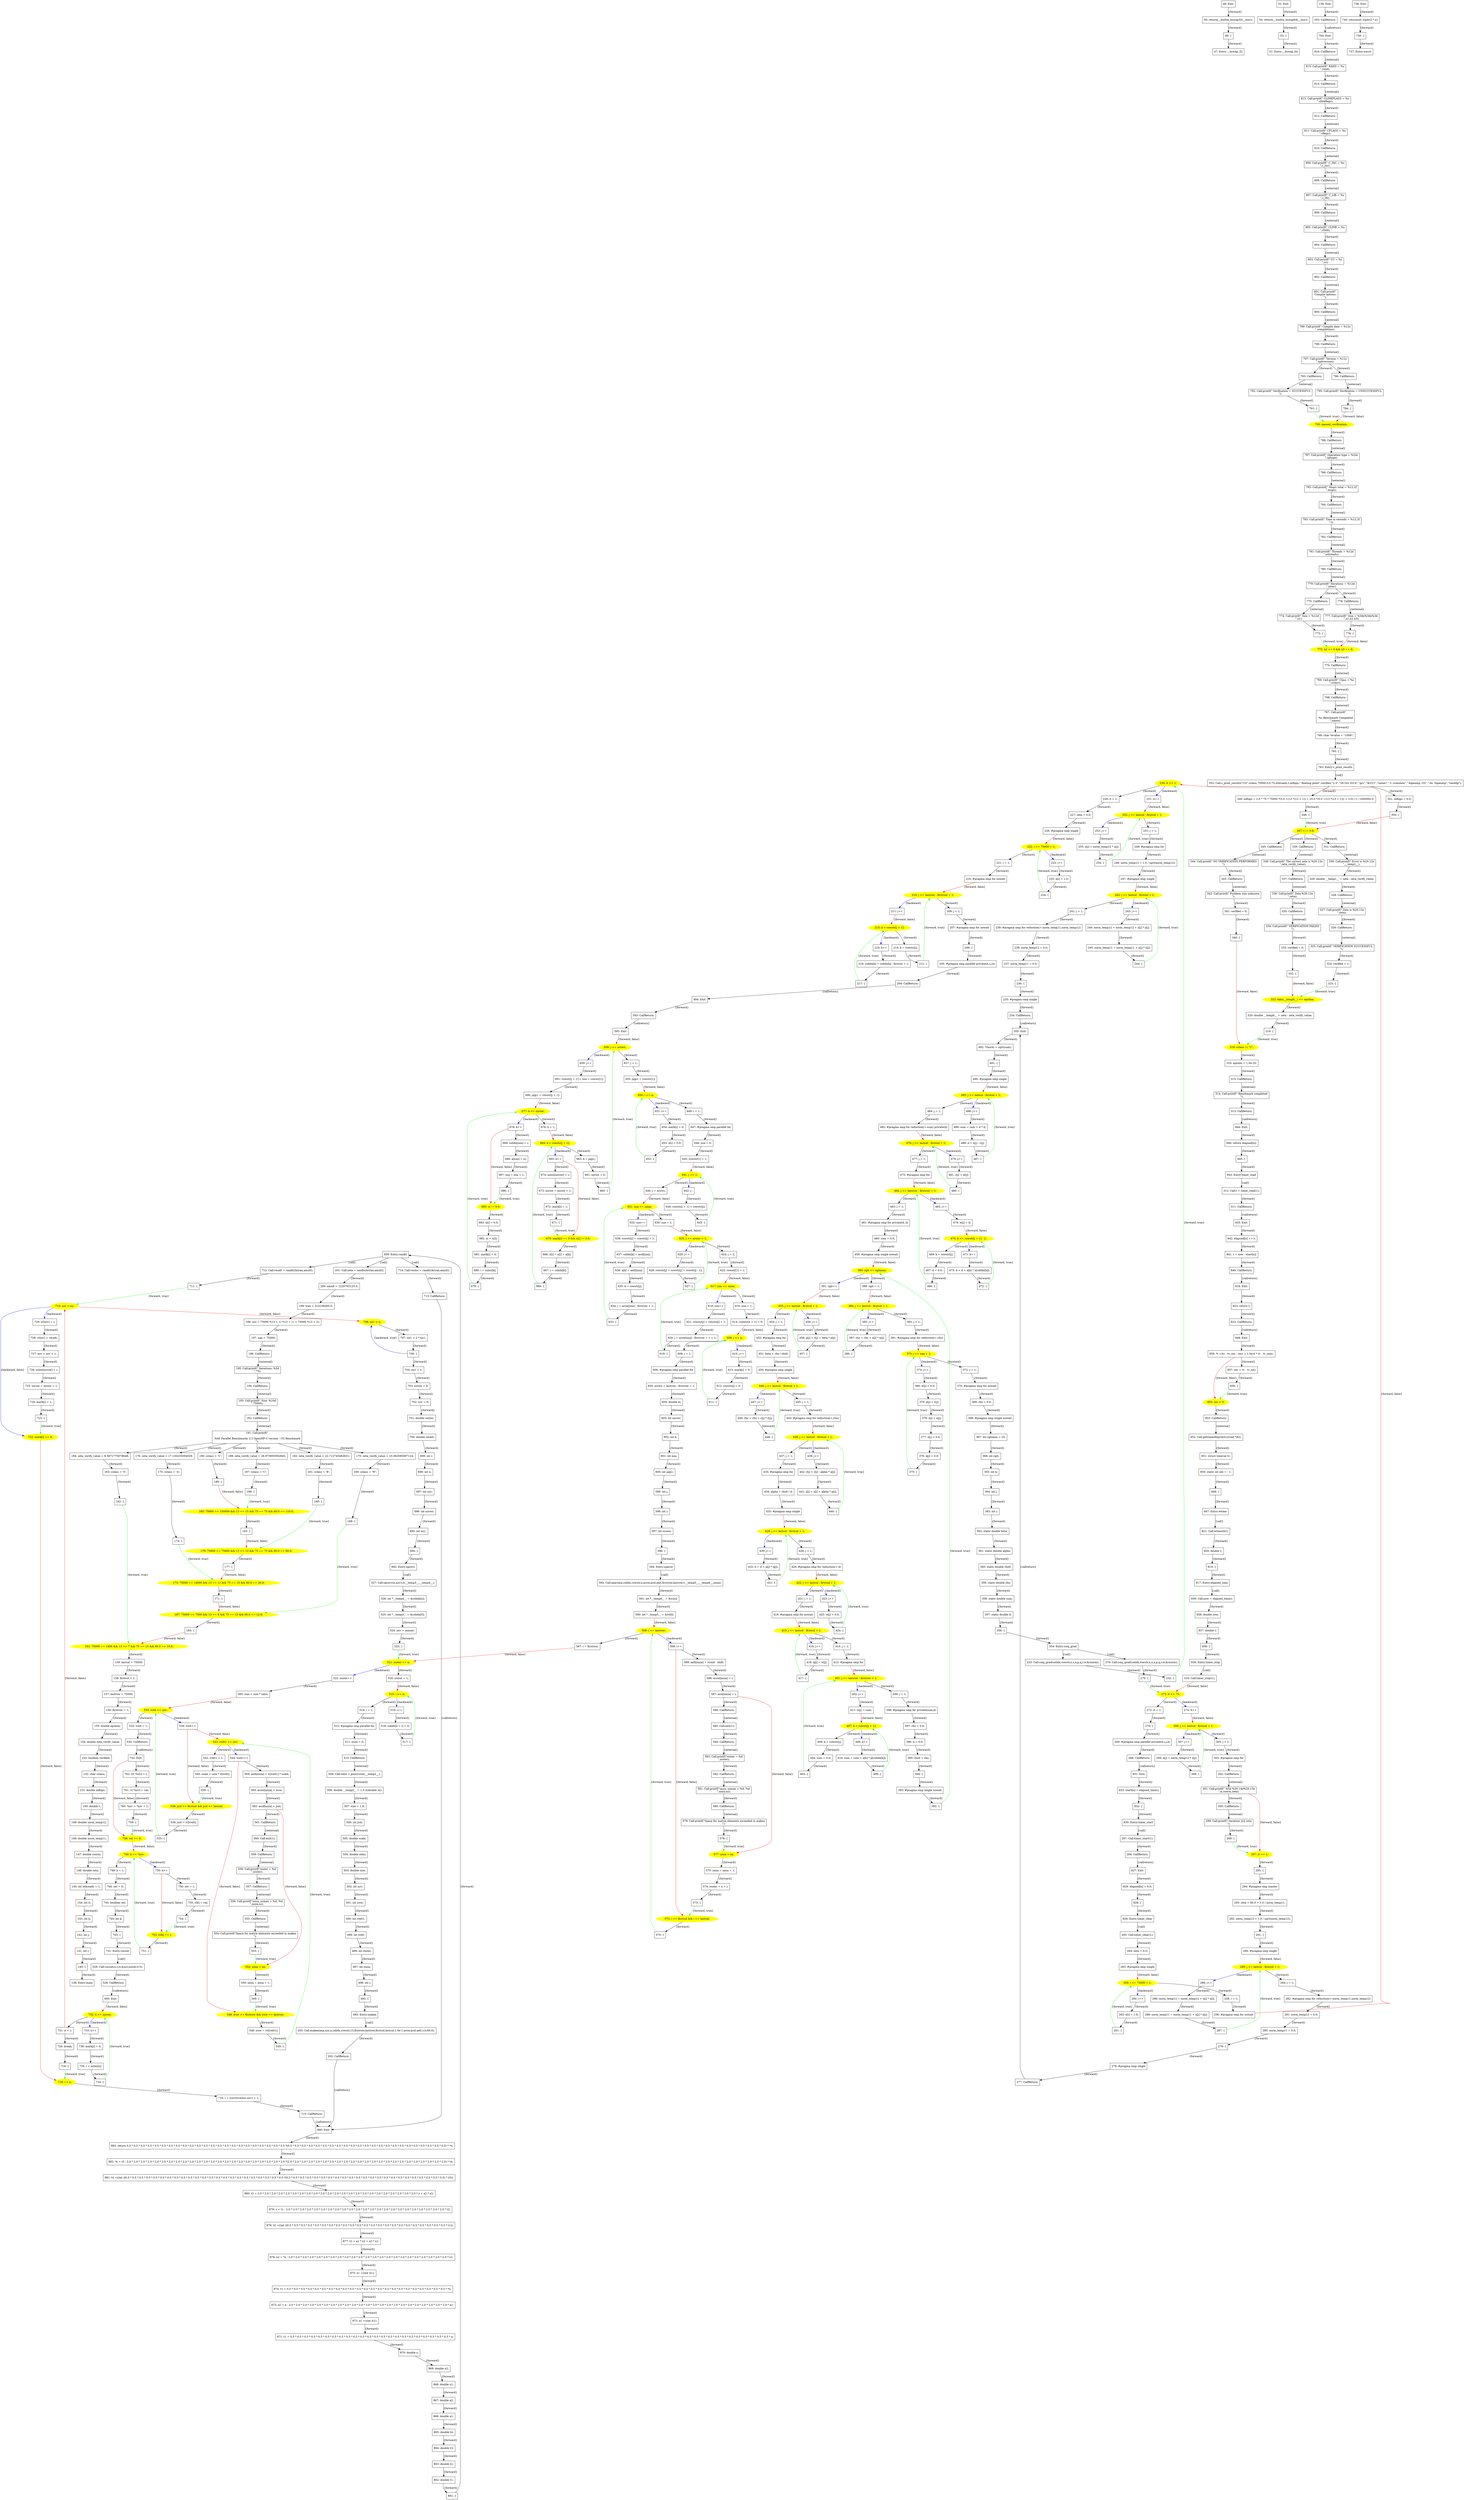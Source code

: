 digraph G {
47 [label="47: Entry:__bswap_32" shape=box ];
48 [label="48: Exit:" shape=box ];
49 [label="49: {" shape=box ];
50 [label="50: return(__builtin_bswap32(__bsx));" shape=box ];
51 [label="51: Entry:__bswap_64" shape=box ];
52 [label="52: Exit:" shape=box ];
53 [label="53: {" shape=box ];
54 [label="54: return(__builtin_bswap64(__bsx));" shape=box ];
138 [label="138: Entry:main" shape=box ];
139 [label="139: Exit:" shape=box ];
140 [label="140: {" shape=box ];
141 [label="141: int i;" shape=box ];
142 [label="142: int j;" shape=box ];
143 [label="143: int k;" shape=box ];
144 [label="144: int it;" shape=box ];
145 [label="145: int nthreads = 1;" shape=box ];
146 [label="146: double zeta;" shape=box ];
147 [label="147: double rnorm;" shape=box ];
148 [label="148: double norm_temp11;" shape=box ];
149 [label="149: double norm_temp12;" shape=box ];
150 [label="150: double t;" shape=box ];
151 [label="151: double mflops;" shape=box ];
152 [label="152: char cclass;" shape=box ];
153 [label="153: boolean verified;" shape=box ];
154 [label="154: double zeta_verify_value;" shape=box ];
155 [label="155: double epsilon;" shape=box ];
156 [label="156: firstrow = 1;" shape=box ];
157 [label="157: lastrow = 75000;" shape=box ];
158 [label="158: firstcol = 1;" shape=box ];
159 [label="159: lastcol = 75000;" shape=box ];
161 [label="161: 75000 == 1400 && 13 == 7 && 75 == 15 && 60.0 == 10.0;" shape=oval style=filled color=yellow ];
162 [label="162: {" shape=box ];
163 [label="163: cclass = 'S';" shape=box ];
164 [label="164: zeta_verify_value = 8.5971775078648;" shape=box ];
165 [label="165: {" shape=box ];
167 [label="167: 75000 == 7000 && 13 == 8 && 75 == 15 && 60.0 == 12.0;" shape=oval style=filled color=yellow ];
168 [label="168: {" shape=box ];
169 [label="169: cclass = 'W';" shape=box ];
170 [label="170: zeta_verify_value = 10.362595087124;" shape=box ];
171 [label="171: {" shape=box ];
173 [label="173: 75000 == 14000 && 13 == 11 && 75 == 15 && 60.0 == 20.0;" shape=oval style=filled color=yellow ];
174 [label="174: {" shape=box ];
175 [label="175: cclass = 'A';" shape=box ];
176 [label="176: zeta_verify_value = 17.130235054029;" shape=box ];
177 [label="177: {" shape=box ];
179 [label="179: 75000 == 75000 && 13 == 13 && 75 == 75 && 60.0 == 60.0;" shape=oval style=filled color=yellow ];
180 [label="180: {" shape=box ];
181 [label="181: cclass = 'B';" shape=box ];
182 [label="182: zeta_verify_value = 22.712745482631;" shape=box ];
183 [label="183: {" shape=box ];
185 [label="185: 75000 == 150000 && 13 == 15 && 75 == 75 && 60.0 == 110.0;" shape=oval style=filled color=yellow ];
186 [label="186: {" shape=box ];
187 [label="187: cclass = 'C';" shape=box ];
188 [label="188: zeta_verify_value = 28.973605592845;" shape=box ];
189 [label="189: {" shape=box ];
190 [label="190: cclass = 'U';" shape=box ];
191 [label="191: Call:printf(\"\n\n NAS Parallel Benchmarks 2.3 OpenMP C version - CG Benchmark\n\");" shape=box ];
192 [label="192: CallReturn:" shape=box ];
193 [label="193: Call:printf(\" Size: %10d\n\",75000);" shape=box ];
194 [label="194: CallReturn:" shape=box ];
195 [label="195: Call:printf(\" Iterations: %5d\n\",75);" shape=box ];
196 [label="196: CallReturn:" shape=box ];
197 [label="197: naa = 75000;" shape=box ];
198 [label="198: nzz = 75000 *(13 + 1) *(13 + 1) + 75000 *(13 + 2);" shape=box ];
199 [label="199: tran = 314159265.0;" shape=box ];
200 [label="200: amult = 1220703125.0;" shape=box ];
201 [label="201: Call:zeta = randlc(&tran,amult);" shape=box ];
202 [label="202: CallReturn:" shape=box ];
203 [label="203: Call:makea(naa,nzz,a,colidx,rowstr,13,firstrow,lastrow,firstcol,lastcol,1.0e-1,arow,acol,aelt,v,iv,60.0);" shape=box ];
204 [label="204: CallReturn:" shape=box ];
205 [label="205: #pragma omp parallel private(it,i,j,k)" shape=box ];
206 [label="206: {" shape=box ];
207 [label="207: #pragma omp for nowait" shape=box ];
209 [label="209: j = 1;" shape=box ];
210 [label="210: j <= lastrow - firstrow + 1;" shape=oval style=filled color=yellow ];
211 [label="211: j++" shape=box ];
212 [label="212: {" shape=box ];
214 [label="214: k = rowstr[j];" shape=box ];
215 [label="215: k < rowstr[j + 1];" shape=oval style=filled color=yellow ];
216 [label="216: k++" shape=box ];
217 [label="217: {" shape=box ];
218 [label="218: colidx[k] = colidx[k] - firstcol + 1;" shape=box ];
219 [label="219: #pragma omp for nowait" shape=box ];
221 [label="221: i = 1;" shape=box ];
222 [label="222: i <= 75000 + 1;" shape=oval style=filled color=yellow ];
223 [label="223: i++" shape=box ];
224 [label="224: {" shape=box ];
225 [label="225: x[i] = 1.0;" shape=box ];
226 [label="226: #pragma omp single" shape=box ];
227 [label="227: zeta = 0.0;" shape=box ];
229 [label="229: it = 1;" shape=box ];
230 [label="230: it <= 1;" shape=oval style=filled color=yellow ];
231 [label="231: it++" shape=box ];
232 [label="232: {" shape=box ];
233 [label="233: Call:conj_grad(colidx,rowstr,x,z,a,p,q,r,w,&rnorm);" shape=box ];
234 [label="234: CallReturn:" shape=box ];
235 [label="235: #pragma omp single" shape=box ];
236 [label="236: {" shape=box ];
237 [label="237: norm_temp11 = 0.0;" shape=box ];
238 [label="238: norm_temp12 = 0.0;" shape=box ];
239 [label="239: #pragma omp for reduction(+:norm_temp11,norm_temp12)" shape=box ];
241 [label="241: j = 1;" shape=box ];
242 [label="242: j <= lastcol - firstcol + 1;" shape=oval style=filled color=yellow ];
243 [label="243: j++" shape=box ];
244 [label="244: {" shape=box ];
245 [label="245: norm_temp11 = norm_temp11 + x[j] * z[j];" shape=box ];
246 [label="246: norm_temp12 = norm_temp12 + z[j] * z[j];" shape=box ];
247 [label="247: #pragma omp single" shape=box ];
248 [label="248: norm_temp12 = 1.0 / sqrt(norm_temp12);" shape=box ];
249 [label="249: #pragma omp for" shape=box ];
251 [label="251: j = 1;" shape=box ];
252 [label="252: j <= lastcol - firstcol + 1;" shape=oval style=filled color=yellow ];
253 [label="253: j++" shape=box ];
254 [label="254: {" shape=box ];
255 [label="255: x[j] = norm_temp12 * z[j];" shape=box ];
256 [label="256: #pragma omp for nowait" shape=box ];
258 [label="258: i = 1;" shape=box ];
259 [label="259: i <= 75000 + 1;" shape=oval style=filled color=yellow ];
260 [label="260: i++" shape=box ];
261 [label="261: {" shape=box ];
262 [label="262: x[i] = 1.0;" shape=box ];
263 [label="263: #pragma omp single" shape=box ];
264 [label="264: zeta = 0.0;" shape=box ];
265 [label="265: Call:timer_clear(1);" shape=box ];
266 [label="266: CallReturn:" shape=box ];
267 [label="267: Call:timer_start(1);" shape=box ];
268 [label="268: CallReturn:" shape=box ];
269 [label="269: #pragma omp parallel private(it,i,j,k)" shape=box ];
270 [label="270: {" shape=box ];
272 [label="272: it = 1;" shape=box ];
273 [label="273: it <= 75;" shape=oval style=filled color=yellow ];
274 [label="274: it++" shape=box ];
275 [label="275: {" shape=box ];
276 [label="276: Call:conj_grad(colidx,rowstr,x,z,a,p,q,r,w,&rnorm);" shape=box ];
277 [label="277: CallReturn:" shape=box ];
278 [label="278: #pragma omp single" shape=box ];
279 [label="279: {" shape=box ];
280 [label="280: norm_temp11 = 0.0;" shape=box ];
281 [label="281: norm_temp12 = 0.0;" shape=box ];
282 [label="282: #pragma omp for reduction(+:norm_temp11,norm_temp12)" shape=box ];
284 [label="284: j = 1;" shape=box ];
285 [label="285: j <= lastcol - firstcol + 1;" shape=oval style=filled color=yellow ];
286 [label="286: j++" shape=box ];
287 [label="287: {" shape=box ];
288 [label="288: norm_temp11 = norm_temp11 + x[j] * z[j];" shape=box ];
289 [label="289: norm_temp12 = norm_temp12 + z[j] * z[j];" shape=box ];
290 [label="290: #pragma omp single" shape=box ];
291 [label="291: {" shape=box ];
292 [label="292: norm_temp12 = 1.0 / sqrt(norm_temp12);" shape=box ];
293 [label="293: zeta = 60.0 + 1.0 / norm_temp11;" shape=box ];
294 [label="294: #pragma omp master" shape=box ];
295 [label="295: {" shape=box ];
297 [label="297: it == 1;" shape=oval style=filled color=yellow ];
298 [label="298: {" shape=box ];
299 [label="299: Call:printf(\" iteration ||r|| zeta\n\");" shape=box ];
300 [label="300: CallReturn:" shape=box ];
301 [label="301: Call:printf(\" %5d %20.14e%20.13e\n\",it,rnorm,zeta);" shape=box ];
302 [label="302: CallReturn:" shape=box ];
303 [label="303: #pragma omp for" shape=box ];
305 [label="305: j = 1;" shape=box ];
306 [label="306: j <= lastcol - firstcol + 1;" shape=oval style=filled color=yellow ];
307 [label="307: j++" shape=box ];
308 [label="308: {" shape=box ];
309 [label="309: x[j] = norm_temp12 * z[j];" shape=box ];
310 [label="310: Call:timer_stop(1);" shape=box ];
311 [label="311: CallReturn:" shape=box ];
312 [label="312: Call:t = timer_read(1);" shape=box ];
313 [label="313: CallReturn:" shape=box ];
314 [label="314: Call:printf(\" Benchmark completed\n\");" shape=box ];
315 [label="315: CallReturn:" shape=box ];
316 [label="316: epsilon = 1.0e-10;" shape=box ];
318 [label="318: cclass != 'U';" shape=oval style=filled color=yellow ];
319 [label="319: {" shape=box ];
320 [label="320: double __temp0__ = zeta - zeta_verify_value;" shape=box ];
322 [label="322: fabs(__temp0__) <= epsilon;" shape=oval style=filled color=yellow ];
323 [label="323: {" shape=box ];
324 [label="324: verified = 1;" shape=box ];
325 [label="325: Call:printf(\" VERIFICATION SUCCESSFUL\n\");" shape=box ];
326 [label="326: CallReturn:" shape=box ];
327 [label="327: Call:printf(\" Zeta is %20.12e\n\",zeta);" shape=box ];
328 [label="328: CallReturn:" shape=box ];
329 [label="329: double __temp1__ = zeta - zeta_verify_value;" shape=box ];
330 [label="330: Call:printf(\" Error is %20.12e\n\",__temp1__);" shape=box ];
331 [label="331: CallReturn:" shape=box ];
332 [label="332: {" shape=box ];
333 [label="333: verified = 0;" shape=box ];
334 [label="334: Call:printf(\" VERIFICATION FAILED\n\");" shape=box ];
335 [label="335: CallReturn:" shape=box ];
336 [label="336: Call:printf(\" Zeta %20.12e\n\",zeta);" shape=box ];
337 [label="337: CallReturn:" shape=box ];
338 [label="338: Call:printf(\" The correct zeta is %20.12e\n\",zeta_verify_value);" shape=box ];
339 [label="339: CallReturn:" shape=box ];
340 [label="340: {" shape=box ];
341 [label="341: verified = 0;" shape=box ];
342 [label="342: Call:printf(\" Problem size unknown\n\");" shape=box ];
343 [label="343: CallReturn:" shape=box ];
344 [label="344: Call:printf(\" NO VERIFICATION PERFORMED\n\");" shape=box ];
345 [label="345: CallReturn:" shape=box ];
347 [label="347: t != 0.0;" shape=oval style=filled color=yellow ];
348 [label="348: {" shape=box ];
349 [label="349: mflops = 2.0 * 75 * 75000 *(3.0 +(13 *(13 + 1)) + 25.0 *(5.0 +(13 *(13 + 1))) + 3.0) / t / 1000000.0;" shape=box ];
350 [label="350: {" shape=box ];
351 [label="351: mflops = 0.0;" shape=box ];
352 [label="352: Call:c_print_results(\"CG\",cclass,75000,0,0,75,nthreads,t,mflops,\" floating point\",verified,\"2.3\",\"28 Oct 2014\",\"gcc\",\"$(CC)\",\"(none)\",\"-I../common\",\"-fopenmp -O2\",\"-lm -fopenmp\",\"randdp\");" shape=box ];
353 [label="353: CallReturn:" shape=box ];
354 [label="354: Entry:conj_grad" shape=box ];
355 [label="355: Exit:" shape=box ];
356 [label="356: {" shape=box ];
357 [label="357: static double d;" shape=box ];
358 [label="358: static double sum;" shape=box ];
359 [label="359: static double rho;" shape=box ];
360 [label="360: static double rho0;" shape=box ];
361 [label="361: static double alpha;" shape=box ];
362 [label="362: static double beta;" shape=box ];
363 [label="363: int i;" shape=box ];
364 [label="364: int j;" shape=box ];
365 [label="365: int k;" shape=box ];
366 [label="366: int cgit;" shape=box ];
367 [label="367: int cgitmax = 25;" shape=box ];
368 [label="368: #pragma omp single nowait" shape=box ];
369 [label="369: rho = 0.0;" shape=box ];
370 [label="370: #pragma omp for nowait" shape=box ];
372 [label="372: j = 1;" shape=box ];
373 [label="373: j <= naa + 1;" shape=oval style=filled color=yellow ];
374 [label="374: j++" shape=box ];
375 [label="375: {" shape=box ];
376 [label="376: q[j] = 0.0;" shape=box ];
377 [label="377: z[j] = 0.0;" shape=box ];
378 [label="378: r[j] = x[j];" shape=box ];
379 [label="379: p[j] = r[j];" shape=box ];
380 [label="380: w[j] = 0.0;" shape=box ];
381 [label="381: #pragma omp for reduction(+:rho)" shape=box ];
383 [label="383: j = 1;" shape=box ];
384 [label="384: j <= lastcol - firstcol + 1;" shape=oval style=filled color=yellow ];
385 [label="385: j++" shape=box ];
386 [label="386: {" shape=box ];
387 [label="387: rho = rho + x[j] * x[j];" shape=box ];
389 [label="389: cgit = 1;" shape=box ];
390 [label="390: cgit <= cgitmax;" shape=oval style=filled color=yellow ];
391 [label="391: cgit++" shape=box ];
392 [label="392: {" shape=box ];
393 [label="393: #pragma omp single nowait" shape=box ];
394 [label="394: {" shape=box ];
395 [label="395: rho0 = rho;" shape=box ];
396 [label="396: d = 0.0;" shape=box ];
397 [label="397: rho = 0.0;" shape=box ];
398 [label="398: #pragma omp for private(sum,k)" shape=box ];
400 [label="400: j = 1;" shape=box ];
401 [label="401: j <= lastrow - firstrow + 1;" shape=oval style=filled color=yellow ];
402 [label="402: j++" shape=box ];
403 [label="403: {" shape=box ];
404 [label="404: sum = 0.0;" shape=box ];
406 [label="406: k = rowstr[j];" shape=box ];
407 [label="407: k < rowstr[j + 1];" shape=oval style=filled color=yellow ];
408 [label="408: k++" shape=box ];
409 [label="409: {" shape=box ];
410 [label="410: sum = sum + a[k] * p[colidx[k]];" shape=box ];
411 [label="411: w[j] = sum;" shape=box ];
412 [label="412: #pragma omp for" shape=box ];
414 [label="414: j = 1;" shape=box ];
415 [label="415: j <= lastcol - firstcol + 1;" shape=oval style=filled color=yellow ];
416 [label="416: j++" shape=box ];
417 [label="417: {" shape=box ];
418 [label="418: q[j] = w[j];" shape=box ];
419 [label="419: #pragma omp for nowait" shape=box ];
421 [label="421: j = 1;" shape=box ];
422 [label="422: j <= lastcol - firstcol + 1;" shape=oval style=filled color=yellow ];
423 [label="423: j++" shape=box ];
424 [label="424: {" shape=box ];
425 [label="425: w[j] = 0.0;" shape=box ];
426 [label="426: #pragma omp for reduction(+:d)" shape=box ];
428 [label="428: j = 1;" shape=box ];
429 [label="429: j <= lastcol - firstcol + 1;" shape=oval style=filled color=yellow ];
430 [label="430: j++" shape=box ];
431 [label="431: {" shape=box ];
432 [label="432: d = d + p[j] * q[j];" shape=box ];
433 [label="433: #pragma omp single" shape=box ];
434 [label="434: alpha = rho0 / d;" shape=box ];
435 [label="435: #pragma omp for" shape=box ];
437 [label="437: j = 1;" shape=box ];
438 [label="438: j <= lastcol - firstcol + 1;" shape=oval style=filled color=yellow ];
439 [label="439: j++" shape=box ];
440 [label="440: {" shape=box ];
441 [label="441: z[j] = z[j] + alpha * p[j];" shape=box ];
442 [label="442: r[j] = r[j] - alpha * q[j];" shape=box ];
443 [label="443: #pragma omp for reduction(+:rho)" shape=box ];
445 [label="445: j = 1;" shape=box ];
446 [label="446: j <= lastcol - firstcol + 1;" shape=oval style=filled color=yellow ];
447 [label="447: j++" shape=box ];
448 [label="448: {" shape=box ];
449 [label="449: rho = rho + r[j] * r[j];" shape=box ];
450 [label="450: #pragma omp single" shape=box ];
451 [label="451: beta = rho / rho0;" shape=box ];
452 [label="452: #pragma omp for" shape=box ];
454 [label="454: j = 1;" shape=box ];
455 [label="455: j <= lastcol - firstcol + 1;" shape=oval style=filled color=yellow ];
456 [label="456: j++" shape=box ];
457 [label="457: {" shape=box ];
458 [label="458: p[j] = r[j] + beta * p[j];" shape=box ];
459 [label="459: #pragma omp single nowait" shape=box ];
460 [label="460: sum = 0.0;" shape=box ];
461 [label="461: #pragma omp for private(d, k)" shape=box ];
463 [label="463: j = 1;" shape=box ];
464 [label="464: j <= lastrow - firstrow + 1;" shape=oval style=filled color=yellow ];
465 [label="465: j++" shape=box ];
466 [label="466: {" shape=box ];
467 [label="467: d = 0.0;" shape=box ];
469 [label="469: k = rowstr[j];" shape=box ];
470 [label="470: k <= rowstr[j + 1] - 1;" shape=oval style=filled color=yellow ];
471 [label="471: k++" shape=box ];
472 [label="472: {" shape=box ];
473 [label="473: d = d + a[k] * z[colidx[k]];" shape=box ];
474 [label="474: w[j] = d;" shape=box ];
475 [label="475: #pragma omp for" shape=box ];
477 [label="477: j = 1;" shape=box ];
478 [label="478: j <= lastcol - firstcol + 1;" shape=oval style=filled color=yellow ];
479 [label="479: j++" shape=box ];
480 [label="480: {" shape=box ];
481 [label="481: r[j] = w[j];" shape=box ];
482 [label="482: #pragma omp for reduction(+:sum) private(d)" shape=box ];
484 [label="484: j = 1;" shape=box ];
485 [label="485: j <= lastcol - firstcol + 1;" shape=oval style=filled color=yellow ];
486 [label="486: j++" shape=box ];
487 [label="487: {" shape=box ];
488 [label="488: d = x[j] - r[j];" shape=box ];
489 [label="489: sum = sum + d * d;" shape=box ];
490 [label="490: #pragma omp single" shape=box ];
491 [label="491: {" shape=box ];
492 [label="492: *rnorm = sqrt(sum);" shape=box ];
493 [label="493: Entry:makea" shape=box ];
494 [label="494: Exit:" shape=box ];
495 [label="495: {" shape=box ];
496 [label="496: int i;" shape=box ];
497 [label="497: int nnza;" shape=box ];
498 [label="498: int iouter;" shape=box ];
499 [label="499: int ivelt;" shape=box ];
500 [label="500: int ivelt1;" shape=box ];
501 [label="501: int irow;" shape=box ];
502 [label="502: int nzv;" shape=box ];
503 [label="503: double size;" shape=box ];
504 [label="504: double ratio;" shape=box ];
505 [label="505: double scale;" shape=box ];
506 [label="506: int jcol;" shape=box ];
507 [label="507: size = 1.0;" shape=box ];
508 [label="508: double __temp2__ = 1.0 /((double )n);" shape=box ];
509 [label="509: Call:ratio = pow(rcond,__temp2__);" shape=box ];
510 [label="510: CallReturn:" shape=box ];
511 [label="511: nnza = 0;" shape=box ];
512 [label="512: #pragma omp parallel for" shape=box ];
514 [label="514: i = 1;" shape=box ];
515 [label="515: i <= n;" shape=oval style=filled color=yellow ];
516 [label="516: i++" shape=box ];
517 [label="517: {" shape=box ];
518 [label="518: colidx[n + i] = 0;" shape=box ];
520 [label="520: iouter = 1;" shape=box ];
521 [label="521: iouter <= n;" shape=oval style=filled color=yellow ];
522 [label="522: iouter++" shape=box ];
523 [label="523: {" shape=box ];
524 [label="524: nzv = nonzer;" shape=box ];
525 [label="525: int *__temp3__ = &colidx[0];" shape=box ];
526 [label="526: int *__temp4__ = &colidx[n];" shape=box ];
527 [label="527: Call:sprnvc(n,nzv,v,iv,__temp3__,__temp4__);" shape=box ];
528 [label="528: CallReturn:" shape=box ];
529 [label="529: Call:vecset(n,v,iv,&nzv,iouter,0.5);" shape=box ];
530 [label="530: CallReturn:" shape=box ];
532 [label="532: ivelt = 1;" shape=box ];
533 [label="533: ivelt <= nzv;" shape=oval style=filled color=yellow ];
534 [label="534: ivelt++" shape=box ];
535 [label="535: {" shape=box ];
536 [label="536: jcol = iv[ivelt];" shape=box ];
538 [label="538: jcol >= firstcol && jcol <= lastcol;" shape=oval style=filled color=yellow ];
539 [label="539: {" shape=box ];
540 [label="540: scale = size * v[ivelt];" shape=box ];
542 [label="542: ivelt1 = 1;" shape=box ];
543 [label="543: ivelt1 <= nzv;" shape=oval style=filled color=yellow ];
544 [label="544: ivelt1++" shape=box ];
545 [label="545: {" shape=box ];
546 [label="546: irow = iv[ivelt1];" shape=box ];
548 [label="548: irow >= firstrow && irow <= lastrow;" shape=oval style=filled color=yellow ];
549 [label="549: {" shape=box ];
550 [label="550: nnza = nnza + 1;" shape=box ];
552 [label="552: nnza > nz;" shape=oval style=filled color=yellow ];
553 [label="553: {" shape=box ];
554 [label="554: Call:printf(\"Space for matrix elements exceeded in makea\n\");" shape=box ];
555 [label="555: CallReturn:" shape=box ];
556 [label="556: Call:printf(\"nnza, nzmax = %d, %d\n\",nnza,nz);" shape=box ];
557 [label="557: CallReturn:" shape=box ];
558 [label="558: Call:printf(\"iouter = %d\n\",iouter);" shape=box ];
559 [label="559: CallReturn:" shape=box ];
560 [label="560: Call:exit(1);" shape=box ];
561 [label="561: CallReturn:" shape=box ];
562 [label="562: acol[nnza] = jcol;" shape=box ];
563 [label="563: arow[nnza] = irow;" shape=box ];
564 [label="564: aelt[nnza] = v[ivelt1] * scale;" shape=box ];
565 [label="565: size = size * ratio;" shape=box ];
567 [label="567: i = firstrow;" shape=box ];
568 [label="568: i <= lastrow;" shape=oval style=filled color=yellow ];
569 [label="569: i++" shape=box ];
570 [label="570: {" shape=box ];
572 [label="572: i >= firstcol && i <= lastcol;" shape=oval style=filled color=yellow ];
573 [label="573: {" shape=box ];
574 [label="574: iouter = n + i;" shape=box ];
575 [label="575: nnza = nnza + 1;" shape=box ];
577 [label="577: nnza > nz;" shape=oval style=filled color=yellow ];
578 [label="578: {" shape=box ];
579 [label="579: Call:printf(\"Space for matrix elements exceeded in makea\n\");" shape=box ];
580 [label="580: CallReturn:" shape=box ];
581 [label="581: Call:printf(\"nnza, nzmax = %d, %d\n\",nnza,nz);" shape=box ];
582 [label="582: CallReturn:" shape=box ];
583 [label="583: Call:printf(\"iouter = %d\n\",iouter);" shape=box ];
584 [label="584: CallReturn:" shape=box ];
585 [label="585: Call:exit(1);" shape=box ];
586 [label="586: CallReturn:" shape=box ];
587 [label="587: acol[nnza] = i;" shape=box ];
588 [label="588: arow[nnza] = i;" shape=box ];
589 [label="589: aelt[nnza] = rcond - shift;" shape=box ];
590 [label="590: int *__temp5__ = &iv[0];" shape=box ];
591 [label="591: int *__temp6__ = &iv[n];" shape=box ];
592 [label="592: Call:sparse(a,colidx,rowstr,n,arow,acol,aelt,firstrow,lastrow,v,__temp5__,__temp6__,nnza);" shape=box ];
593 [label="593: CallReturn:" shape=box ];
594 [label="594: Entry:sparse" shape=box ];
595 [label="595: Exit:" shape=box ];
596 [label="596: {" shape=box ];
597 [label="597: int nrows;" shape=box ];
598 [label="598: int i;" shape=box ];
599 [label="599: int j;" shape=box ];
600 [label="600: int jajp1;" shape=box ];
601 [label="601: int nza;" shape=box ];
602 [label="602: int k;" shape=box ];
603 [label="603: int nzrow;" shape=box ];
604 [label="604: double xi;" shape=box ];
605 [label="605: nrows = lastrow - firstrow + 1;" shape=box ];
606 [label="606: #pragma omp parallel for" shape=box ];
608 [label="608: j = 1;" shape=box ];
609 [label="609: j <= n;" shape=oval style=filled color=yellow ];
610 [label="610: j++" shape=box ];
611 [label="611: {" shape=box ];
612 [label="612: rowstr[j] = 0;" shape=box ];
613 [label="613: mark[j] = 0;" shape=box ];
614 [label="614: rowstr[n + 1] = 0;" shape=box ];
616 [label="616: nza = 1;" shape=box ];
617 [label="617: nza <= nnza;" shape=oval style=filled color=yellow ];
618 [label="618: nza++" shape=box ];
619 [label="619: {" shape=box ];
620 [label="620: j = arow[nza] - firstrow + 1 + 1;" shape=box ];
621 [label="621: rowstr[j] = rowstr[j] + 1;" shape=box ];
622 [label="622: rowstr[1] = 1;" shape=box ];
624 [label="624: j = 2;" shape=box ];
625 [label="625: j <= nrows + 1;" shape=oval style=filled color=yellow ];
626 [label="626: j++" shape=box ];
627 [label="627: {" shape=box ];
628 [label="628: rowstr[j] = rowstr[j] + rowstr[j - 1];" shape=box ];
630 [label="630: nza = 1;" shape=box ];
631 [label="631: nza <= nnza;" shape=oval style=filled color=yellow ];
632 [label="632: nza++" shape=box ];
633 [label="633: {" shape=box ];
634 [label="634: j = arow[nza] - firstrow + 1;" shape=box ];
635 [label="635: k = rowstr[j];" shape=box ];
636 [label="636: a[k] = aelt[nza];" shape=box ];
637 [label="637: colidx[k] = acol[nza];" shape=box ];
638 [label="638: rowstr[j] = rowstr[j] + 1;" shape=box ];
640 [label="640: j = nrows;" shape=box ];
641 [label="641: j >= 1;" shape=oval style=filled color=yellow ];
642 [label="642: j--" shape=box ];
643 [label="643: {" shape=box ];
644 [label="644: rowstr[j + 1] = rowstr[j];" shape=box ];
645 [label="645: rowstr[1] = 1;" shape=box ];
646 [label="646: nza = 0;" shape=box ];
647 [label="647: #pragma omp parallel for" shape=box ];
649 [label="649: i = 1;" shape=box ];
650 [label="650: i <= n;" shape=oval style=filled color=yellow ];
651 [label="651: i++" shape=box ];
652 [label="652: {" shape=box ];
653 [label="653: x[i] = 0.0;" shape=box ];
654 [label="654: mark[i] = 0;" shape=box ];
655 [label="655: jajp1 = rowstr[1];" shape=box ];
657 [label="657: j = 1;" shape=box ];
658 [label="658: j <= nrows;" shape=oval style=filled color=yellow ];
659 [label="659: j++" shape=box ];
660 [label="660: {" shape=box ];
661 [label="661: nzrow = 0;" shape=box ];
663 [label="663: k = jajp1;" shape=box ];
664 [label="664: k < rowstr[j + 1];" shape=oval style=filled color=yellow ];
665 [label="665: k++" shape=box ];
666 [label="666: {" shape=box ];
667 [label="667: i = colidx[k];" shape=box ];
668 [label="668: x[i] = x[i] + a[k];" shape=box ];
670 [label="670: mark[i] == 0 && x[i] != 0.0;" shape=oval style=filled color=yellow ];
671 [label="671: {" shape=box ];
672 [label="672: mark[i] = 1;" shape=box ];
673 [label="673: nzrow = nzrow + 1;" shape=box ];
674 [label="674: nzloc[nzrow] = i;" shape=box ];
676 [label="676: k = 1;" shape=box ];
677 [label="677: k <= nzrow;" shape=oval style=filled color=yellow ];
678 [label="678: k++" shape=box ];
679 [label="679: {" shape=box ];
680 [label="680: i = nzloc[k];" shape=box ];
681 [label="681: mark[i] = 0;" shape=box ];
682 [label="682: xi = x[i];" shape=box ];
683 [label="683: x[i] = 0.0;" shape=box ];
685 [label="685: xi != 0.0;" shape=oval style=filled color=yellow ];
686 [label="686: {" shape=box ];
687 [label="687: nza = nza + 1;" shape=box ];
688 [label="688: a[nza] = xi;" shape=box ];
689 [label="689: colidx[nza] = i;" shape=box ];
690 [label="690: jajp1 = rowstr[j + 1];" shape=box ];
691 [label="691: rowstr[j + 1] = nza + rowstr[1];" shape=box ];
692 [label="692: Entry:sprnvc" shape=box ];
693 [label="693: Exit:" shape=box ];
694 [label="694: {" shape=box ];
695 [label="695: int nn1;" shape=box ];
696 [label="696: int nzrow;" shape=box ];
697 [label="697: int nzv;" shape=box ];
698 [label="698: int ii;" shape=box ];
699 [label="699: int i;" shape=box ];
700 [label="700: double vecelt;" shape=box ];
701 [label="701: double vecloc;" shape=box ];
702 [label="702: nzv = 0;" shape=box ];
703 [label="703: nzrow = 0;" shape=box ];
704 [label="704: nn1 = 1;" shape=box ];
706 [label="706: {" shape=box ];
707 [label="707: nn1 = 2 * nn1;" shape=box ];
708 [label="708: nn1 < n;" shape=oval style=filled color=yellow ];
710 [label="710: nzv < nz;" shape=oval style=filled color=yellow ];
711 [label="711: {" shape=box ];
712 [label="712: Call:vecelt = randlc(&tran,amult);" shape=box ];
713 [label="713: CallReturn:" shape=box ];
714 [label="714: Call:vecloc = randlc(&tran,amult);" shape=box ];
715 [label="715: CallReturn:" shape=box ];
716 [label="716: i = icnvrt(vecloc,nn1) + 1;" shape=box ];
718 [label="718: i > n;" shape=oval style=filled color=yellow ];
719 [label="719: {" shape=box ];
720 [label="720: break;" shape=box ];
722 [label="722: mark[i] == 0;" shape=oval style=filled color=yellow ];
723 [label="723: {" shape=box ];
724 [label="724: mark[i] = 1;" shape=box ];
725 [label="725: nzrow = nzrow + 1;" shape=box ];
726 [label="726: nzloc[nzrow] = i;" shape=box ];
727 [label="727: nzv = nzv + 1;" shape=box ];
728 [label="728: v[nzv] = vecelt;" shape=box ];
729 [label="729: iv[nzv] = i;" shape=box ];
731 [label="731: ii = 1;" shape=box ];
732 [label="732: ii <= nzrow;" shape=oval style=filled color=yellow ];
733 [label="733: ii++" shape=box ];
734 [label="734: {" shape=box ];
735 [label="735: i = nzloc[ii];" shape=box ];
736 [label="736: mark[i] = 0;" shape=box ];
737 [label="737: Entry:icnvrt" shape=box ];
738 [label="738: Exit:" shape=box ];
739 [label="739: {" shape=box ];
740 [label="740: return(int )(ipwr2 * x);" shape=box ];
741 [label="741: Entry:vecset" shape=box ];
742 [label="742: Exit:" shape=box ];
743 [label="743: {" shape=box ];
744 [label="744: int k;" shape=box ];
745 [label="745: boolean set;" shape=box ];
746 [label="746: set = 0;" shape=box ];
748 [label="748: k = 1;" shape=box ];
749 [label="749: k <= *nzv;" shape=oval style=filled color=yellow ];
750 [label="750: k++" shape=box ];
751 [label="751: {" shape=box ];
753 [label="753: iv[k] == i;" shape=oval style=filled color=yellow ];
754 [label="754: {" shape=box ];
755 [label="755: v[k] = val;" shape=box ];
756 [label="756: set = 1;" shape=box ];
758 [label="758: set == 0;" shape=oval style=filled color=yellow ];
759 [label="759: {" shape=box ];
760 [label="760: *nzv = *nzv + 1;" shape=box ];
761 [label="761: v[ *nzv] = val;" shape=box ];
762 [label="762: iv[ *nzv] = i;" shape=box ];
763 [label="763: Entry:c_print_results" shape=box ];
764 [label="764: Exit:" shape=box ];
765 [label="765: {" shape=box ];
766 [label="766: char *evalue = \"1000\";" shape=box ];
767 [label="767: Call:printf(\"\n\n %s Benchmark Completed\n\",name);" shape=box ];
768 [label="768: CallReturn:" shape=box ];
769 [label="769: Call:printf(\" Class = %c\n\",cclass);" shape=box ];
770 [label="770: CallReturn:" shape=box ];
772 [label="772: n2 == 0 && n3 == 0;" shape=oval style=filled color=yellow ];
773 [label="773: {" shape=box ];
774 [label="774: Call:printf(\" Size = %12d\n\",n1);" shape=box ];
775 [label="775: CallReturn:" shape=box ];
776 [label="776: {" shape=box ];
777 [label="777: Call:printf(\" Size = %3dx%3dx%3d\n\",n1,n2,n3);" shape=box ];
778 [label="778: CallReturn:" shape=box ];
779 [label="779: Call:printf(\" Iterations = %12d\n\",niter);" shape=box ];
780 [label="780: CallReturn:" shape=box ];
781 [label="781: Call:printf(\" Threads = %12d\n\",nthreads);" shape=box ];
782 [label="782: CallReturn:" shape=box ];
783 [label="783: Call:printf(\" Time in seconds = %12.2f\n\",t);" shape=box ];
784 [label="784: CallReturn:" shape=box ];
785 [label="785: Call:printf(\" Mop/s total = %12.2f\n\",mops);" shape=box ];
786 [label="786: CallReturn:" shape=box ];
787 [label="787: Call:printf(\" Operation type = %24s\n\",optype);" shape=box ];
788 [label="788: CallReturn:" shape=box ];
790 [label="790: passed_verification;" shape=oval style=filled color=yellow ];
791 [label="791: {" shape=box ];
792 [label="792: Call:printf(\" Verification = SUCCESSFUL\n\");" shape=box ];
793 [label="793: CallReturn:" shape=box ];
794 [label="794: {" shape=box ];
795 [label="795: Call:printf(\" Verification = UNSUCCESSFUL\n\");" shape=box ];
796 [label="796: CallReturn:" shape=box ];
797 [label="797: Call:printf(\" Version = %12s\n\",npbversion);" shape=box ];
798 [label="798: CallReturn:" shape=box ];
799 [label="799: Call:printf(\" Compile date = %12s\n\",compiletime);" shape=box ];
800 [label="800: CallReturn:" shape=box ];
801 [label="801: Call:printf(\"\n Compile options:\n\");" shape=box ];
802 [label="802: CallReturn:" shape=box ];
803 [label="803: Call:printf(\" CC = %s\n\",cc);" shape=box ];
804 [label="804: CallReturn:" shape=box ];
805 [label="805: Call:printf(\" CLINK = %s\n\",clink);" shape=box ];
806 [label="806: CallReturn:" shape=box ];
807 [label="807: Call:printf(\" C_LIB = %s\n\",c_lib);" shape=box ];
808 [label="808: CallReturn:" shape=box ];
809 [label="809: Call:printf(\" C_INC = %s\n\",c_inc);" shape=box ];
810 [label="810: CallReturn:" shape=box ];
811 [label="811: Call:printf(\" CFLAGS = %s\n\",cflags);" shape=box ];
812 [label="812: CallReturn:" shape=box ];
813 [label="813: Call:printf(\" CLINKFLAGS = %s\n\",clinkflags);" shape=box ];
814 [label="814: CallReturn:" shape=box ];
815 [label="815: Call:printf(\" RAND = %s\n\",rand);" shape=box ];
816 [label="816: CallReturn:" shape=box ];
817 [label="817: Entry:elapsed_time" shape=box ];
818 [label="818: Exit:" shape=box ];
819 [label="819: {" shape=box ];
820 [label="820: double t;" shape=box ];
821 [label="821: Call:wtime(&t);" shape=box ];
822 [label="822: CallReturn:" shape=box ];
823 [label="823: return t;" shape=box ];
826 [label="826: Entry:timer_clear" shape=box ];
827 [label="827: Exit:" shape=box ];
828 [label="828: {" shape=box ];
829 [label="829: elapsed[n] = 0.0;" shape=box ];
830 [label="830: Entry:timer_start" shape=box ];
831 [label="831: Exit:" shape=box ];
832 [label="832: {" shape=box ];
833 [label="833: start[n] = elapsed_time();" shape=box ];
834 [label="834: Entry:timer_stop" shape=box ];
835 [label="835: Exit:" shape=box ];
836 [label="836: {" shape=box ];
837 [label="837: double t;" shape=box ];
838 [label="838: double now;" shape=box ];
839 [label="839: Call:now = elapsed_time();" shape=box ];
840 [label="840: CallReturn:" shape=box ];
841 [label="841: t = now - start[n];" shape=box ];
842 [label="842: elapsed[n] += t;" shape=box ];
843 [label="843: Entry:timer_read" shape=box ];
844 [label="844: Exit:" shape=box ];
845 [label="845: {" shape=box ];
846 [label="846: return elapsed[n];" shape=box ];
847 [label="847: Entry:wtime" shape=box ];
848 [label="848: Exit:" shape=box ];
849 [label="849: {" shape=box ];
850 [label="850: static int sec = - 1;" shape=box ];
851 [label="851: struct timeval tv;" shape=box ];
852 [label="852: Call:gettimeofday(&tv,((void *)0));" shape=box ];
853 [label="853: CallReturn:" shape=box ];
855 [label="855: sec < 0;" shape=oval style=filled color=yellow ];
856 [label="856: {" shape=box ];
857 [label="857: sec = tv . tv_sec;" shape=box ];
858 [label="858: *t =(tv . tv_sec - sec) + 1.0e-6 * tv . tv_usec;" shape=box ];
859 [label="859: Entry:randlc" shape=box ];
860 [label="860: Exit:" shape=box ];
861 [label="861: {" shape=box ];
862 [label="862: double t1;" shape=box ];
863 [label="863: double t2;" shape=box ];
864 [label="864: double t3;" shape=box ];
865 [label="865: double t4;" shape=box ];
866 [label="866: double a1;" shape=box ];
867 [label="867: double a2;" shape=box ];
868 [label="868: double x1;" shape=box ];
869 [label="869: double x2;" shape=box ];
870 [label="870: double z;" shape=box ];
871 [label="871: t1 = 0.5 * 0.5 * 0.5 * 0.5 * 0.5 * 0.5 * 0.5 * 0.5 * 0.5 * 0.5 * 0.5 * 0.5 * 0.5 * 0.5 * 0.5 * 0.5 * 0.5 * 0.5 * 0.5 * 0.5 * 0.5 * 0.5 * 0.5 * a;" shape=box ];
872 [label="872: a1 =((int )t1);" shape=box ];
873 [label="873: a2 = a - 2.0 * 2.0 * 2.0 * 2.0 * 2.0 * 2.0 * 2.0 * 2.0 * 2.0 * 2.0 * 2.0 * 2.0 * 2.0 * 2.0 * 2.0 * 2.0 * 2.0 * 2.0 * 2.0 * 2.0 * 2.0 * 2.0 * 2.0 * a1;" shape=box ];
874 [label="874: t1 = 0.5 * 0.5 * 0.5 * 0.5 * 0.5 * 0.5 * 0.5 * 0.5 * 0.5 * 0.5 * 0.5 * 0.5 * 0.5 * 0.5 * 0.5 * 0.5 * 0.5 * 0.5 * 0.5 * 0.5 * 0.5 * 0.5 * 0.5 * *x;" shape=box ];
875 [label="875: x1 =((int )t1);" shape=box ];
876 [label="876: x2 = *x - 2.0 * 2.0 * 2.0 * 2.0 * 2.0 * 2.0 * 2.0 * 2.0 * 2.0 * 2.0 * 2.0 * 2.0 * 2.0 * 2.0 * 2.0 * 2.0 * 2.0 * 2.0 * 2.0 * 2.0 * 2.0 * 2.0 * 2.0 * x1;" shape=box ];
877 [label="877: t1 = a1 * x2 + a2 * x1;" shape=box ];
878 [label="878: t2 =((int )(0.5 * 0.5 * 0.5 * 0.5 * 0.5 * 0.5 * 0.5 * 0.5 * 0.5 * 0.5 * 0.5 * 0.5 * 0.5 * 0.5 * 0.5 * 0.5 * 0.5 * 0.5 * 0.5 * 0.5 * 0.5 * 0.5 * 0.5 * t1));" shape=box ];
879 [label="879: z = t1 - 2.0 * 2.0 * 2.0 * 2.0 * 2.0 * 2.0 * 2.0 * 2.0 * 2.0 * 2.0 * 2.0 * 2.0 * 2.0 * 2.0 * 2.0 * 2.0 * 2.0 * 2.0 * 2.0 * 2.0 * 2.0 * 2.0 * 2.0 * t2;" shape=box ];
880 [label="880: t3 = 2.0 * 2.0 * 2.0 * 2.0 * 2.0 * 2.0 * 2.0 * 2.0 * 2.0 * 2.0 * 2.0 * 2.0 * 2.0 * 2.0 * 2.0 * 2.0 * 2.0 * 2.0 * 2.0 * 2.0 * 2.0 * 2.0 * 2.0 * z + a2 * x2;" shape=box ];
881 [label="881: t4 =((int )(0.5 * 0.5 * 0.5 * 0.5 * 0.5 * 0.5 * 0.5 * 0.5 * 0.5 * 0.5 * 0.5 * 0.5 * 0.5 * 0.5 * 0.5 * 0.5 * 0.5 * 0.5 * 0.5 * 0.5 * 0.5 * 0.5 * 0.5 *(0.5 * 0.5 * 0.5 * 0.5 * 0.5 * 0.5 * 0.5 * 0.5 * 0.5 * 0.5 * 0.5 * 0.5 * 0.5 * 0.5 * 0.5 * 0.5 * 0.5 * 0.5 * 0.5 * 0.5 * 0.5 * 0.5 * 0.5) * t3));" shape=box ];
882 [label="882: *x = t3 - 2.0 * 2.0 * 2.0 * 2.0 * 2.0 * 2.0 * 2.0 * 2.0 * 2.0 * 2.0 * 2.0 * 2.0 * 2.0 * 2.0 * 2.0 * 2.0 * 2.0 * 2.0 * 2.0 * 2.0 * 2.0 * 2.0 * 2.0 *(2.0 * 2.0 * 2.0 * 2.0 * 2.0 * 2.0 * 2.0 * 2.0 * 2.0 * 2.0 * 2.0 * 2.0 * 2.0 * 2.0 * 2.0 * 2.0 * 2.0 * 2.0 * 2.0 * 2.0 * 2.0 * 2.0 * 2.0) * t4;" shape=box ];
883 [label="883: return 0.5 * 0.5 * 0.5 * 0.5 * 0.5 * 0.5 * 0.5 * 0.5 * 0.5 * 0.5 * 0.5 * 0.5 * 0.5 * 0.5 * 0.5 * 0.5 * 0.5 * 0.5 * 0.5 * 0.5 * 0.5 * 0.5 * 0.5 *(0.5 * 0.5 * 0.5 * 0.5 * 0.5 * 0.5 * 0.5 * 0.5 * 0.5 * 0.5 * 0.5 * 0.5 * 0.5 * 0.5 * 0.5 * 0.5 * 0.5 * 0.5 * 0.5 * 0.5 * 0.5 * 0.5 * 0.5) * *x;" shape=box ];
48->50 [label="{forward}" color=black ];
49->47 [label="{forward}" color=black ];
50->49 [label="{forward}" color=black ];
52->54 [label="{forward}" color=black ];
53->51 [label="{forward}" color=black ];
54->53 [label="{forward}" color=black ];
139->353 [label="{forward}" color=black ];
140->138 [label="{forward}" color=black ];
141->140 [label="{forward}" color=black ];
142->141 [label="{forward}" color=black ];
143->142 [label="{forward}" color=black ];
144->143 [label="{forward}" color=black ];
145->144 [label="{forward}" color=black ];
146->145 [label="{forward}" color=black ];
147->146 [label="{forward}" color=black ];
148->147 [label="{forward}" color=black ];
149->148 [label="{forward}" color=black ];
150->149 [label="{forward}" color=black ];
151->150 [label="{forward}" color=black ];
152->151 [label="{forward}" color=black ];
153->152 [label="{forward}" color=black ];
154->153 [label="{forward}" color=black ];
155->154 [label="{forward}" color=black ];
156->155 [label="{forward}" color=black ];
157->156 [label="{forward}" color=black ];
158->157 [label="{forward}" color=black ];
159->158 [label="{forward}" color=black ];
161->159 [label="{forward}" color=black ];
162->161 [label="{forward, true}" color=green ];
163->162 [label="{forward}" color=black ];
164->163 [label="{forward}" color=black ];
165->161 [label="{forward, false}" color=red ];
167->165 [label="{forward}" color=black ];
168->167 [label="{forward, true}" color=green ];
169->168 [label="{forward}" color=black ];
170->169 [label="{forward}" color=black ];
171->167 [label="{forward, false}" color=red ];
173->171 [label="{forward}" color=black ];
174->173 [label="{forward, true}" color=green ];
175->174 [label="{forward}" color=black ];
176->175 [label="{forward}" color=black ];
177->173 [label="{forward, false}" color=red ];
179->177 [label="{forward}" color=black ];
180->179 [label="{forward, true}" color=green ];
181->180 [label="{forward}" color=black ];
182->181 [label="{forward}" color=black ];
183->179 [label="{forward, false}" color=red ];
185->183 [label="{forward}" color=black ];
186->185 [label="{forward, true}" color=green ];
187->186 [label="{forward}" color=black ];
188->187 [label="{forward}" color=black ];
189->185 [label="{forward, false}" color=red ];
190->189 [label="{forward}" color=black ];
191->164 [label="{forward}" color=black ];
191->170 [label="{forward}" color=black ];
191->176 [label="{forward}" color=black ];
191->182 [label="{forward}" color=black ];
191->188 [label="{forward}" color=black ];
191->190 [label="{forward}" color=black ];
192->191 [label="{external}" color=black ];
193->192 [label="{forward}" color=black ];
194->193 [label="{external}" color=black ];
195->194 [label="{forward}" color=black ];
196->195 [label="{external}" color=black ];
197->196 [label="{forward}" color=black ];
198->197 [label="{forward}" color=black ];
199->198 [label="{forward}" color=black ];
200->199 [label="{forward}" color=black ];
201->200 [label="{forward}" color=black ];
202->860 [label="{callreturn}" color=black ];
203->202 [label="{forward}" color=black ];
204->494 [label="{callreturn}" color=black ];
205->204 [label="{forward}" color=black ];
206->205 [label="{forward}" color=black ];
207->206 [label="{forward}" color=black ];
209->207 [label="{forward}" color=black ];
210->209 [label="{forward}" color=black ];
210->211 [label="{backward}" color=blue ];
211->215 [label="{forward, false}" color=red ];
212->210 [label="{forward, true}" color=green ];
214->212 [label="{forward}" color=black ];
215->214 [label="{forward}" color=black ];
215->216 [label="{backward}" color=blue ];
216->218 [label="{forward}" color=black ];
217->215 [label="{forward, true}" color=green ];
218->217 [label="{forward}" color=black ];
219->210 [label="{forward, false}" color=red ];
221->219 [label="{forward}" color=black ];
222->221 [label="{forward}" color=black ];
222->223 [label="{backward}" color=blue ];
223->225 [label="{forward}" color=black ];
224->222 [label="{forward, true}" color=green ];
225->224 [label="{forward}" color=black ];
226->222 [label="{forward, false}" color=red ];
227->226 [label="{forward}" color=black ];
229->227 [label="{forward}" color=black ];
230->229 [label="{forward}" color=black ];
230->231 [label="{backward}" color=blue ];
231->252 [label="{forward, false}" color=red ];
232->230 [label="{forward, true}" color=green ];
233->232 [label="{forward}" color=black ];
234->355 [label="{callreturn}" color=black ];
235->234 [label="{forward}" color=black ];
236->235 [label="{forward}" color=black ];
237->236 [label="{forward}" color=black ];
238->237 [label="{forward}" color=black ];
239->238 [label="{forward}" color=black ];
241->239 [label="{forward}" color=black ];
242->241 [label="{forward}" color=black ];
242->243 [label="{backward}" color=blue ];
243->246 [label="{forward}" color=black ];
244->242 [label="{forward, true}" color=green ];
245->244 [label="{forward}" color=black ];
246->245 [label="{forward}" color=black ];
247->242 [label="{forward, false}" color=red ];
248->247 [label="{forward}" color=black ];
249->248 [label="{forward}" color=black ];
251->249 [label="{forward}" color=black ];
252->251 [label="{forward}" color=black ];
252->253 [label="{backward}" color=blue ];
253->255 [label="{forward}" color=black ];
254->252 [label="{forward, true}" color=green ];
255->254 [label="{forward}" color=black ];
256->230 [label="{forward, false}" color=red ];
258->256 [label="{forward}" color=black ];
259->258 [label="{forward}" color=black ];
259->260 [label="{backward}" color=blue ];
260->262 [label="{forward}" color=black ];
261->259 [label="{forward, true}" color=green ];
262->261 [label="{forward}" color=black ];
263->259 [label="{forward, false}" color=red ];
264->263 [label="{forward}" color=black ];
265->264 [label="{forward}" color=black ];
266->827 [label="{callreturn}" color=black ];
267->266 [label="{forward}" color=black ];
268->831 [label="{callreturn}" color=black ];
269->268 [label="{forward}" color=black ];
270->269 [label="{forward}" color=black ];
272->270 [label="{forward}" color=black ];
273->272 [label="{forward}" color=black ];
273->274 [label="{backward}" color=blue ];
274->306 [label="{forward, false}" color=red ];
275->273 [label="{forward, true}" color=green ];
276->275 [label="{forward}" color=black ];
277->355 [label="{callreturn}" color=black ];
278->277 [label="{forward}" color=black ];
279->278 [label="{forward}" color=black ];
280->279 [label="{forward}" color=black ];
281->280 [label="{forward}" color=black ];
282->281 [label="{forward}" color=black ];
284->282 [label="{forward}" color=black ];
285->284 [label="{forward}" color=black ];
285->286 [label="{backward}" color=blue ];
286->289 [label="{forward}" color=black ];
287->285 [label="{forward, true}" color=green ];
288->287 [label="{forward}" color=black ];
289->288 [label="{forward}" color=black ];
290->285 [label="{forward, false}" color=red ];
291->290 [label="{forward}" color=black ];
292->291 [label="{forward}" color=black ];
293->292 [label="{forward}" color=black ];
294->293 [label="{forward}" color=black ];
295->294 [label="{forward}" color=black ];
297->295 [label="{forward}" color=black ];
298->297 [label="{forward, true}" color=green ];
299->298 [label="{forward}" color=black ];
300->299 [label="{external}" color=black ];
301->297 [label="{forward, false}" color=red ];
301->300 [label="{forward}" color=black ];
302->301 [label="{external}" color=black ];
303->302 [label="{forward}" color=black ];
305->303 [label="{forward}" color=black ];
306->305 [label="{forward}" color=black ];
306->307 [label="{backward}" color=blue ];
307->309 [label="{forward}" color=black ];
308->306 [label="{forward, true}" color=green ];
309->308 [label="{forward}" color=black ];
310->273 [label="{forward, false}" color=red ];
311->835 [label="{callreturn}" color=black ];
312->311 [label="{forward}" color=black ];
313->844 [label="{callreturn}" color=black ];
314->313 [label="{forward}" color=black ];
315->314 [label="{external}" color=black ];
316->315 [label="{forward}" color=black ];
318->316 [label="{forward}" color=black ];
319->318 [label="{forward, true}" color=green ];
320->319 [label="{forward}" color=black ];
322->320 [label="{forward}" color=black ];
323->322 [label="{forward, true}" color=green ];
324->323 [label="{forward}" color=black ];
325->324 [label="{forward}" color=black ];
326->325 [label="{external}" color=black ];
327->326 [label="{forward}" color=black ];
328->327 [label="{external}" color=black ];
329->328 [label="{forward}" color=black ];
330->329 [label="{forward}" color=black ];
331->330 [label="{external}" color=black ];
332->322 [label="{forward, false}" color=red ];
333->332 [label="{forward}" color=black ];
334->333 [label="{forward}" color=black ];
335->334 [label="{external}" color=black ];
336->335 [label="{forward}" color=black ];
337->336 [label="{external}" color=black ];
338->337 [label="{forward}" color=black ];
339->338 [label="{external}" color=black ];
340->318 [label="{forward, false}" color=red ];
341->340 [label="{forward}" color=black ];
342->341 [label="{forward}" color=black ];
343->342 [label="{external}" color=black ];
344->343 [label="{forward}" color=black ];
345->344 [label="{external}" color=black ];
347->331 [label="{forward}" color=black ];
347->339 [label="{forward}" color=black ];
347->345 [label="{forward}" color=black ];
348->347 [label="{forward, true}" color=green ];
349->348 [label="{forward}" color=black ];
350->347 [label="{forward, false}" color=red ];
351->350 [label="{forward}" color=black ];
352->349 [label="{forward}" color=black ];
352->351 [label="{forward}" color=black ];
353->764 [label="{callreturn}" color=black ];
354->233 [label="{call}" color=black ];
354->276 [label="{call}" color=black ];
355->492 [label="{forward}" color=black ];
356->354 [label="{forward}" color=black ];
357->356 [label="{forward}" color=black ];
358->357 [label="{forward}" color=black ];
359->358 [label="{forward}" color=black ];
360->359 [label="{forward}" color=black ];
361->360 [label="{forward}" color=black ];
362->361 [label="{forward}" color=black ];
363->362 [label="{forward}" color=black ];
364->363 [label="{forward}" color=black ];
365->364 [label="{forward}" color=black ];
366->365 [label="{forward}" color=black ];
367->366 [label="{forward}" color=black ];
368->367 [label="{forward}" color=black ];
369->368 [label="{forward}" color=black ];
370->369 [label="{forward}" color=black ];
372->370 [label="{forward}" color=black ];
373->372 [label="{forward}" color=black ];
373->374 [label="{backward}" color=blue ];
374->380 [label="{forward}" color=black ];
375->373 [label="{forward, true}" color=green ];
376->375 [label="{forward}" color=black ];
377->376 [label="{forward}" color=black ];
378->377 [label="{forward}" color=black ];
379->378 [label="{forward}" color=black ];
380->379 [label="{forward}" color=black ];
381->373 [label="{forward, false}" color=red ];
383->381 [label="{forward}" color=black ];
384->383 [label="{forward}" color=black ];
384->385 [label="{backward}" color=blue ];
385->387 [label="{forward}" color=black ];
386->384 [label="{forward, true}" color=green ];
387->386 [label="{forward}" color=black ];
389->384 [label="{forward, false}" color=red ];
390->389 [label="{forward}" color=black ];
390->391 [label="{backward}" color=blue ];
391->455 [label="{forward, false}" color=red ];
392->390 [label="{forward, true}" color=green ];
393->392 [label="{forward}" color=black ];
394->393 [label="{forward}" color=black ];
395->394 [label="{forward}" color=black ];
396->395 [label="{forward}" color=black ];
397->396 [label="{forward}" color=black ];
398->397 [label="{forward}" color=black ];
400->398 [label="{forward}" color=black ];
401->400 [label="{forward}" color=black ];
401->402 [label="{backward}" color=blue ];
402->411 [label="{forward}" color=black ];
403->401 [label="{forward, true}" color=green ];
404->403 [label="{forward}" color=black ];
406->404 [label="{forward}" color=black ];
407->406 [label="{forward}" color=black ];
407->408 [label="{backward}" color=blue ];
408->410 [label="{forward}" color=black ];
409->407 [label="{forward, true}" color=green ];
410->409 [label="{forward}" color=black ];
411->407 [label="{forward, false}" color=red ];
412->401 [label="{forward, false}" color=red ];
414->412 [label="{forward}" color=black ];
415->414 [label="{forward}" color=black ];
415->416 [label="{backward}" color=blue ];
416->418 [label="{forward}" color=black ];
417->415 [label="{forward, true}" color=green ];
418->417 [label="{forward}" color=black ];
419->415 [label="{forward, false}" color=red ];
421->419 [label="{forward}" color=black ];
422->421 [label="{forward}" color=black ];
422->423 [label="{backward}" color=blue ];
423->425 [label="{forward}" color=black ];
424->422 [label="{forward, true}" color=green ];
425->424 [label="{forward}" color=black ];
426->422 [label="{forward, false}" color=red ];
428->426 [label="{forward}" color=black ];
429->428 [label="{forward}" color=black ];
429->430 [label="{backward}" color=blue ];
430->432 [label="{forward}" color=black ];
431->429 [label="{forward, true}" color=green ];
432->431 [label="{forward}" color=black ];
433->429 [label="{forward, false}" color=red ];
434->433 [label="{forward}" color=black ];
435->434 [label="{forward}" color=black ];
437->435 [label="{forward}" color=black ];
438->437 [label="{forward}" color=black ];
438->439 [label="{backward}" color=blue ];
439->442 [label="{forward}" color=black ];
440->438 [label="{forward, true}" color=green ];
441->440 [label="{forward}" color=black ];
442->441 [label="{forward}" color=black ];
443->438 [label="{forward, false}" color=red ];
445->443 [label="{forward}" color=black ];
446->445 [label="{forward}" color=black ];
446->447 [label="{backward}" color=blue ];
447->449 [label="{forward}" color=black ];
448->446 [label="{forward, true}" color=green ];
449->448 [label="{forward}" color=black ];
450->446 [label="{forward, false}" color=red ];
451->450 [label="{forward}" color=black ];
452->451 [label="{forward}" color=black ];
454->452 [label="{forward}" color=black ];
455->454 [label="{forward}" color=black ];
455->456 [label="{backward}" color=blue ];
456->458 [label="{forward}" color=black ];
457->455 [label="{forward, true}" color=green ];
458->457 [label="{forward}" color=black ];
459->390 [label="{forward, false}" color=red ];
460->459 [label="{forward}" color=black ];
461->460 [label="{forward}" color=black ];
463->461 [label="{forward}" color=black ];
464->463 [label="{forward}" color=black ];
464->465 [label="{backward}" color=blue ];
465->474 [label="{forward}" color=black ];
466->464 [label="{forward, true}" color=green ];
467->466 [label="{forward}" color=black ];
469->467 [label="{forward}" color=black ];
470->469 [label="{forward}" color=black ];
470->471 [label="{backward}" color=blue ];
471->473 [label="{forward}" color=black ];
472->470 [label="{forward, true}" color=green ];
473->472 [label="{forward}" color=black ];
474->470 [label="{forward, false}" color=red ];
475->464 [label="{forward, false}" color=red ];
477->475 [label="{forward}" color=black ];
478->477 [label="{forward}" color=black ];
478->479 [label="{backward}" color=blue ];
479->481 [label="{forward}" color=black ];
480->478 [label="{forward, true}" color=green ];
481->480 [label="{forward}" color=black ];
482->478 [label="{forward, false}" color=red ];
484->482 [label="{forward}" color=black ];
485->484 [label="{forward}" color=black ];
485->486 [label="{backward}" color=blue ];
486->489 [label="{forward}" color=black ];
487->485 [label="{forward, true}" color=green ];
488->487 [label="{forward}" color=black ];
489->488 [label="{forward}" color=black ];
490->485 [label="{forward, false}" color=red ];
491->490 [label="{forward}" color=black ];
492->491 [label="{forward}" color=black ];
493->203 [label="{call}" color=black ];
494->593 [label="{forward}" color=black ];
495->493 [label="{forward}" color=black ];
496->495 [label="{forward}" color=black ];
497->496 [label="{forward}" color=black ];
498->497 [label="{forward}" color=black ];
499->498 [label="{forward}" color=black ];
500->499 [label="{forward}" color=black ];
501->500 [label="{forward}" color=black ];
502->501 [label="{forward}" color=black ];
503->502 [label="{forward}" color=black ];
504->503 [label="{forward}" color=black ];
505->504 [label="{forward}" color=black ];
506->505 [label="{forward}" color=black ];
507->506 [label="{forward}" color=black ];
508->507 [label="{forward}" color=black ];
509->508 [label="{forward}" color=black ];
510->509 [label="{external}" color=black ];
511->510 [label="{forward}" color=black ];
512->511 [label="{forward}" color=black ];
514->512 [label="{forward}" color=black ];
515->514 [label="{forward}" color=black ];
515->516 [label="{backward}" color=blue ];
516->518 [label="{forward}" color=black ];
517->515 [label="{forward, true}" color=green ];
518->517 [label="{forward}" color=black ];
520->515 [label="{forward, false}" color=red ];
521->520 [label="{forward}" color=black ];
521->522 [label="{backward}" color=blue ];
522->565 [label="{forward}" color=black ];
523->521 [label="{forward, true}" color=green ];
524->523 [label="{forward}" color=black ];
525->524 [label="{forward}" color=black ];
526->525 [label="{forward}" color=black ];
527->526 [label="{forward}" color=black ];
528->693 [label="{callreturn}" color=black ];
529->528 [label="{forward}" color=black ];
530->742 [label="{callreturn}" color=black ];
532->530 [label="{forward}" color=black ];
533->532 [label="{forward}" color=black ];
533->534 [label="{backward}" color=blue ];
534->538 [label="{forward, false}" color=red ];
534->543 [label="{forward, false}" color=red ];
535->533 [label="{forward, true}" color=green ];
536->535 [label="{forward}" color=black ];
538->536 [label="{forward}" color=black ];
539->538 [label="{forward, true}" color=green ];
540->539 [label="{forward}" color=black ];
542->540 [label="{forward}" color=black ];
543->542 [label="{forward}" color=black ];
543->544 [label="{backward}" color=blue ];
544->548 [label="{forward, false}" color=red ];
544->564 [label="{forward}" color=black ];
545->543 [label="{forward, true}" color=green ];
546->545 [label="{forward}" color=black ];
548->546 [label="{forward}" color=black ];
549->548 [label="{forward, true}" color=green ];
550->549 [label="{forward}" color=black ];
552->550 [label="{forward}" color=black ];
553->552 [label="{forward, true}" color=green ];
554->553 [label="{forward}" color=black ];
555->554 [label="{external}" color=black ];
556->555 [label="{forward}" color=black ];
557->556 [label="{external}" color=black ];
558->557 [label="{forward}" color=black ];
559->558 [label="{external}" color=black ];
560->559 [label="{forward}" color=black ];
561->560 [label="{external}" color=black ];
562->552 [label="{forward, false}" color=red ];
562->561 [label="{forward}" color=black ];
563->562 [label="{forward}" color=black ];
564->563 [label="{forward}" color=black ];
565->533 [label="{forward, false}" color=red ];
567->521 [label="{forward, false}" color=red ];
568->567 [label="{forward}" color=black ];
568->569 [label="{backward}" color=blue ];
569->572 [label="{forward, false}" color=red ];
569->589 [label="{forward}" color=black ];
570->568 [label="{forward, true}" color=green ];
572->570 [label="{forward}" color=black ];
573->572 [label="{forward, true}" color=green ];
574->573 [label="{forward}" color=black ];
575->574 [label="{forward}" color=black ];
577->575 [label="{forward}" color=black ];
578->577 [label="{forward, true}" color=green ];
579->578 [label="{forward}" color=black ];
580->579 [label="{external}" color=black ];
581->580 [label="{forward}" color=black ];
582->581 [label="{external}" color=black ];
583->582 [label="{forward}" color=black ];
584->583 [label="{external}" color=black ];
585->584 [label="{forward}" color=black ];
586->585 [label="{external}" color=black ];
587->577 [label="{forward, false}" color=red ];
587->586 [label="{forward}" color=black ];
588->587 [label="{forward}" color=black ];
589->588 [label="{forward}" color=black ];
590->568 [label="{forward, false}" color=red ];
591->590 [label="{forward}" color=black ];
592->591 [label="{forward}" color=black ];
593->595 [label="{callreturn}" color=black ];
594->592 [label="{call}" color=black ];
595->658 [label="{forward, false}" color=red ];
596->594 [label="{forward}" color=black ];
597->596 [label="{forward}" color=black ];
598->597 [label="{forward}" color=black ];
599->598 [label="{forward}" color=black ];
600->599 [label="{forward}" color=black ];
601->600 [label="{forward}" color=black ];
602->601 [label="{forward}" color=black ];
603->602 [label="{forward}" color=black ];
604->603 [label="{forward}" color=black ];
605->604 [label="{forward}" color=black ];
606->605 [label="{forward}" color=black ];
608->606 [label="{forward}" color=black ];
609->608 [label="{forward}" color=black ];
609->610 [label="{backward}" color=blue ];
610->613 [label="{forward}" color=black ];
611->609 [label="{forward, true}" color=green ];
612->611 [label="{forward}" color=black ];
613->612 [label="{forward}" color=black ];
614->609 [label="{forward, false}" color=red ];
616->614 [label="{forward}" color=black ];
617->616 [label="{forward}" color=black ];
617->618 [label="{backward}" color=blue ];
618->621 [label="{forward}" color=black ];
619->617 [label="{forward, true}" color=green ];
620->619 [label="{forward}" color=black ];
621->620 [label="{forward}" color=black ];
622->617 [label="{forward, false}" color=red ];
624->622 [label="{forward}" color=black ];
625->624 [label="{forward}" color=black ];
625->626 [label="{backward}" color=blue ];
626->628 [label="{forward}" color=black ];
627->625 [label="{forward, true}" color=green ];
628->627 [label="{forward}" color=black ];
630->625 [label="{forward, false}" color=red ];
631->630 [label="{forward}" color=black ];
631->632 [label="{backward}" color=blue ];
632->638 [label="{forward}" color=black ];
633->631 [label="{forward, true}" color=green ];
634->633 [label="{forward}" color=black ];
635->634 [label="{forward}" color=black ];
636->635 [label="{forward}" color=black ];
637->636 [label="{forward}" color=black ];
638->637 [label="{forward}" color=black ];
640->631 [label="{forward, false}" color=red ];
641->640 [label="{forward}" color=black ];
641->642 [label="{backward}" color=blue ];
642->644 [label="{forward}" color=black ];
643->641 [label="{forward, true}" color=green ];
644->643 [label="{forward}" color=black ];
645->641 [label="{forward, false}" color=red ];
646->645 [label="{forward}" color=black ];
647->646 [label="{forward}" color=black ];
649->647 [label="{forward}" color=black ];
650->649 [label="{forward}" color=black ];
650->651 [label="{backward}" color=blue ];
651->654 [label="{forward}" color=black ];
652->650 [label="{forward, true}" color=green ];
653->652 [label="{forward}" color=black ];
654->653 [label="{forward}" color=black ];
655->650 [label="{forward, false}" color=red ];
657->655 [label="{forward}" color=black ];
658->657 [label="{forward}" color=black ];
658->659 [label="{backward}" color=blue ];
659->691 [label="{forward}" color=black ];
660->658 [label="{forward, true}" color=green ];
661->660 [label="{forward}" color=black ];
663->661 [label="{forward}" color=black ];
664->663 [label="{forward}" color=black ];
664->665 [label="{backward}" color=blue ];
665->670 [label="{forward, false}" color=red ];
665->674 [label="{forward}" color=black ];
666->664 [label="{forward, true}" color=green ];
667->666 [label="{forward}" color=black ];
668->667 [label="{forward}" color=black ];
670->668 [label="{forward}" color=black ];
671->670 [label="{forward, true}" color=green ];
672->671 [label="{forward}" color=black ];
673->672 [label="{forward}" color=black ];
674->673 [label="{forward}" color=black ];
676->664 [label="{forward, false}" color=red ];
677->676 [label="{forward}" color=black ];
677->678 [label="{backward}" color=blue ];
678->685 [label="{forward, false}" color=red ];
678->689 [label="{forward}" color=black ];
679->677 [label="{forward, true}" color=green ];
680->679 [label="{forward}" color=black ];
681->680 [label="{forward}" color=black ];
682->681 [label="{forward}" color=black ];
683->682 [label="{forward}" color=black ];
685->683 [label="{forward}" color=black ];
686->685 [label="{forward, true}" color=green ];
687->686 [label="{forward}" color=black ];
688->687 [label="{forward}" color=black ];
689->688 [label="{forward}" color=black ];
690->677 [label="{forward, false}" color=red ];
691->690 [label="{forward}" color=black ];
692->527 [label="{call}" color=black ];
693->732 [label="{forward, false}" color=red ];
694->692 [label="{forward}" color=black ];
695->694 [label="{forward}" color=black ];
696->695 [label="{forward}" color=black ];
697->696 [label="{forward}" color=black ];
698->697 [label="{forward}" color=black ];
699->698 [label="{forward}" color=black ];
700->699 [label="{forward}" color=black ];
701->700 [label="{forward}" color=black ];
702->701 [label="{forward}" color=black ];
703->702 [label="{forward}" color=black ];
704->703 [label="{forward}" color=black ];
706->704 [label="{forward}" color=black ];
706->708 [label="{backward, true}" color=blue ];
707->706 [label="{forward}" color=black ];
708->707 [label="{forward}" color=black ];
710->708 [label="{forward, false}" color=red ];
710->722 [label="{backward, false}" color=blue ];
710->729 [label="{backward}" color=blue ];
711->710 [label="{forward, true}" color=green ];
712->711 [label="{forward}" color=black ];
713->860 [label="{callreturn}" color=black ];
714->713 [label="{forward}" color=black ];
715->860 [label="{callreturn}" color=black ];
716->715 [label="{forward}" color=black ];
718->716 [label="{forward}" color=black ];
719->718 [label="{forward, true}" color=green ];
720->719 [label="{forward}" color=black ];
722->718 [label="{forward, false}" color=red ];
723->722 [label="{forward, true}" color=green ];
724->723 [label="{forward}" color=black ];
725->724 [label="{forward}" color=black ];
726->725 [label="{forward}" color=black ];
727->726 [label="{forward}" color=black ];
728->727 [label="{forward}" color=black ];
729->728 [label="{forward}" color=black ];
731->710 [label="{forward, false}" color=red ];
731->720 [label="{forward}" color=black ];
732->731 [label="{forward}" color=black ];
732->733 [label="{backward}" color=blue ];
733->736 [label="{forward}" color=black ];
734->732 [label="{forward, true}" color=green ];
735->734 [label="{forward}" color=black ];
736->735 [label="{forward}" color=black ];
738->740 [label="{forward}" color=black ];
739->737 [label="{forward}" color=black ];
740->739 [label="{forward}" color=black ];
741->529 [label="{call}" color=black ];
742->758 [label="{forward, false}" color=red ];
742->762 [label="{forward}" color=black ];
743->741 [label="{forward}" color=black ];
744->743 [label="{forward}" color=black ];
745->744 [label="{forward}" color=black ];
746->745 [label="{forward}" color=black ];
748->746 [label="{forward}" color=black ];
749->748 [label="{forward}" color=black ];
749->750 [label="{backward}" color=blue ];
750->753 [label="{forward, false}" color=red ];
750->756 [label="{forward}" color=black ];
751->749 [label="{forward, true}" color=green ];
753->751 [label="{forward}" color=black ];
754->753 [label="{forward, true}" color=green ];
755->754 [label="{forward}" color=black ];
756->755 [label="{forward}" color=black ];
758->749 [label="{forward, false}" color=red ];
759->758 [label="{forward, true}" color=green ];
760->759 [label="{forward}" color=black ];
761->760 [label="{forward}" color=black ];
762->761 [label="{forward}" color=black ];
763->352 [label="{call}" color=black ];
764->816 [label="{forward}" color=black ];
765->763 [label="{forward}" color=black ];
766->765 [label="{forward}" color=black ];
767->766 [label="{forward}" color=black ];
768->767 [label="{external}" color=black ];
769->768 [label="{forward}" color=black ];
770->769 [label="{external}" color=black ];
772->770 [label="{forward}" color=black ];
773->772 [label="{forward, true}" color=green ];
774->773 [label="{forward}" color=black ];
775->774 [label="{external}" color=black ];
776->772 [label="{forward, false}" color=red ];
777->776 [label="{forward}" color=black ];
778->777 [label="{external}" color=black ];
779->775 [label="{forward}" color=black ];
779->778 [label="{forward}" color=black ];
780->779 [label="{external}" color=black ];
781->780 [label="{forward}" color=black ];
782->781 [label="{external}" color=black ];
783->782 [label="{forward}" color=black ];
784->783 [label="{external}" color=black ];
785->784 [label="{forward}" color=black ];
786->785 [label="{external}" color=black ];
787->786 [label="{forward}" color=black ];
788->787 [label="{external}" color=black ];
790->788 [label="{forward}" color=black ];
791->790 [label="{forward, true}" color=green ];
792->791 [label="{forward}" color=black ];
793->792 [label="{external}" color=black ];
794->790 [label="{forward, false}" color=red ];
795->794 [label="{forward}" color=black ];
796->795 [label="{external}" color=black ];
797->793 [label="{forward}" color=black ];
797->796 [label="{forward}" color=black ];
798->797 [label="{external}" color=black ];
799->798 [label="{forward}" color=black ];
800->799 [label="{external}" color=black ];
801->800 [label="{forward}" color=black ];
802->801 [label="{external}" color=black ];
803->802 [label="{forward}" color=black ];
804->803 [label="{external}" color=black ];
805->804 [label="{forward}" color=black ];
806->805 [label="{external}" color=black ];
807->806 [label="{forward}" color=black ];
808->807 [label="{external}" color=black ];
809->808 [label="{forward}" color=black ];
810->809 [label="{external}" color=black ];
811->810 [label="{forward}" color=black ];
812->811 [label="{external}" color=black ];
813->812 [label="{forward}" color=black ];
814->813 [label="{external}" color=black ];
815->814 [label="{forward}" color=black ];
816->815 [label="{external}" color=black ];
817->839 [label="{call}" color=black ];
818->823 [label="{forward}" color=black ];
819->817 [label="{forward}" color=black ];
820->819 [label="{forward}" color=black ];
821->820 [label="{forward}" color=black ];
822->848 [label="{callreturn}" color=black ];
823->822 [label="{forward}" color=black ];
826->265 [label="{call}" color=black ];
827->829 [label="{forward}" color=black ];
828->826 [label="{forward}" color=black ];
829->828 [label="{forward}" color=black ];
830->267 [label="{call}" color=black ];
831->833 [label="{forward}" color=black ];
832->830 [label="{forward}" color=black ];
833->832 [label="{forward}" color=black ];
834->310 [label="{call}" color=black ];
835->842 [label="{forward}" color=black ];
836->834 [label="{forward}" color=black ];
837->836 [label="{forward}" color=black ];
838->837 [label="{forward}" color=black ];
839->838 [label="{forward}" color=black ];
840->818 [label="{callreturn}" color=black ];
841->840 [label="{forward}" color=black ];
842->841 [label="{forward}" color=black ];
843->312 [label="{call}" color=black ];
844->846 [label="{forward}" color=black ];
845->843 [label="{forward}" color=black ];
846->845 [label="{forward}" color=black ];
847->821 [label="{call}" color=black ];
848->858 [label="{forward}" color=black ];
849->847 [label="{forward}" color=black ];
850->849 [label="{forward}" color=black ];
851->850 [label="{forward}" color=black ];
852->851 [label="{forward}" color=black ];
853->852 [label="{external}" color=black ];
855->853 [label="{forward}" color=black ];
856->855 [label="{forward, true}" color=green ];
857->856 [label="{forward}" color=black ];
858->855 [label="{forward, false}" color=red ];
858->857 [label="{forward}" color=black ];
859->201 [label="{call}" color=black ];
859->712 [label="{call}" color=black ];
859->714 [label="{call}" color=black ];
860->883 [label="{forward}" color=black ];
861->859 [label="{forward}" color=black ];
862->861 [label="{forward}" color=black ];
863->862 [label="{forward}" color=black ];
864->863 [label="{forward}" color=black ];
865->864 [label="{forward}" color=black ];
866->865 [label="{forward}" color=black ];
867->866 [label="{forward}" color=black ];
868->867 [label="{forward}" color=black ];
869->868 [label="{forward}" color=black ];
870->869 [label="{forward}" color=black ];
871->870 [label="{forward}" color=black ];
872->871 [label="{forward}" color=black ];
873->872 [label="{forward}" color=black ];
874->873 [label="{forward}" color=black ];
875->874 [label="{forward}" color=black ];
876->875 [label="{forward}" color=black ];
877->876 [label="{forward}" color=black ];
878->877 [label="{forward}" color=black ];
879->878 [label="{forward}" color=black ];
880->879 [label="{forward}" color=black ];
881->880 [label="{forward}" color=black ];
882->881 [label="{forward}" color=black ];
883->882 [label="{forward}" color=black ];
}